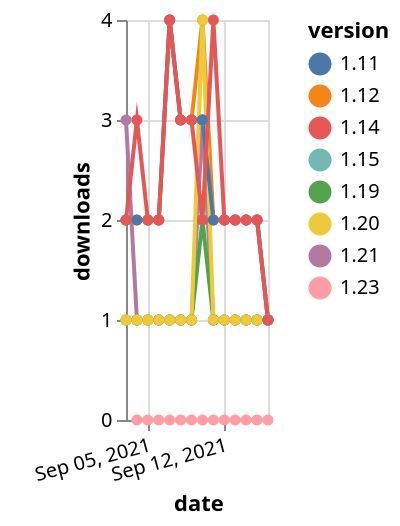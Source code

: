 {"$schema": "https://vega.github.io/schema/vega-lite/v5.json", "description": "A simple bar chart with embedded data.", "data": {"values": [{"date": "2021-09-03", "total": 2668, "delta": 2, "version": "1.12"}, {"date": "2021-09-04", "total": 2670, "delta": 2, "version": "1.12"}, {"date": "2021-09-05", "total": 2672, "delta": 2, "version": "1.12"}, {"date": "2021-09-06", "total": 2674, "delta": 2, "version": "1.12"}, {"date": "2021-09-07", "total": 2678, "delta": 4, "version": "1.12"}, {"date": "2021-09-08", "total": 2681, "delta": 3, "version": "1.12"}, {"date": "2021-09-09", "total": 2684, "delta": 3, "version": "1.12"}, {"date": "2021-09-10", "total": 2688, "delta": 4, "version": "1.12"}, {"date": "2021-09-11", "total": 2690, "delta": 2, "version": "1.12"}, {"date": "2021-09-12", "total": 2692, "delta": 2, "version": "1.12"}, {"date": "2021-09-13", "total": 2694, "delta": 2, "version": "1.12"}, {"date": "2021-09-14", "total": 2696, "delta": 2, "version": "1.12"}, {"date": "2021-09-15", "total": 2698, "delta": 2, "version": "1.12"}, {"date": "2021-09-16", "total": 2699, "delta": 1, "version": "1.12"}, {"date": "2021-09-03", "total": 404, "delta": 1, "version": "1.15"}, {"date": "2021-09-04", "total": 405, "delta": 1, "version": "1.15"}, {"date": "2021-09-05", "total": 406, "delta": 1, "version": "1.15"}, {"date": "2021-09-06", "total": 407, "delta": 1, "version": "1.15"}, {"date": "2021-09-07", "total": 408, "delta": 1, "version": "1.15"}, {"date": "2021-09-08", "total": 409, "delta": 1, "version": "1.15"}, {"date": "2021-09-09", "total": 410, "delta": 1, "version": "1.15"}, {"date": "2021-09-10", "total": 413, "delta": 3, "version": "1.15"}, {"date": "2021-09-11", "total": 414, "delta": 1, "version": "1.15"}, {"date": "2021-09-12", "total": 415, "delta": 1, "version": "1.15"}, {"date": "2021-09-13", "total": 416, "delta": 1, "version": "1.15"}, {"date": "2021-09-14", "total": 417, "delta": 1, "version": "1.15"}, {"date": "2021-09-15", "total": 418, "delta": 1, "version": "1.15"}, {"date": "2021-09-16", "total": 419, "delta": 1, "version": "1.15"}, {"date": "2021-09-03", "total": 309, "delta": 3, "version": "1.21"}, {"date": "2021-09-04", "total": 310, "delta": 1, "version": "1.21"}, {"date": "2021-09-05", "total": 311, "delta": 1, "version": "1.21"}, {"date": "2021-09-06", "total": 312, "delta": 1, "version": "1.21"}, {"date": "2021-09-07", "total": 313, "delta": 1, "version": "1.21"}, {"date": "2021-09-08", "total": 314, "delta": 1, "version": "1.21"}, {"date": "2021-09-09", "total": 315, "delta": 1, "version": "1.21"}, {"date": "2021-09-10", "total": 318, "delta": 3, "version": "1.21"}, {"date": "2021-09-11", "total": 319, "delta": 1, "version": "1.21"}, {"date": "2021-09-12", "total": 320, "delta": 1, "version": "1.21"}, {"date": "2021-09-13", "total": 321, "delta": 1, "version": "1.21"}, {"date": "2021-09-14", "total": 322, "delta": 1, "version": "1.21"}, {"date": "2021-09-15", "total": 323, "delta": 1, "version": "1.21"}, {"date": "2021-09-16", "total": 324, "delta": 1, "version": "1.21"}, {"date": "2021-09-03", "total": 271, "delta": 1, "version": "1.19"}, {"date": "2021-09-04", "total": 272, "delta": 1, "version": "1.19"}, {"date": "2021-09-05", "total": 273, "delta": 1, "version": "1.19"}, {"date": "2021-09-06", "total": 274, "delta": 1, "version": "1.19"}, {"date": "2021-09-07", "total": 275, "delta": 1, "version": "1.19"}, {"date": "2021-09-08", "total": 276, "delta": 1, "version": "1.19"}, {"date": "2021-09-09", "total": 277, "delta": 1, "version": "1.19"}, {"date": "2021-09-10", "total": 279, "delta": 2, "version": "1.19"}, {"date": "2021-09-11", "total": 280, "delta": 1, "version": "1.19"}, {"date": "2021-09-12", "total": 281, "delta": 1, "version": "1.19"}, {"date": "2021-09-13", "total": 282, "delta": 1, "version": "1.19"}, {"date": "2021-09-14", "total": 283, "delta": 1, "version": "1.19"}, {"date": "2021-09-15", "total": 284, "delta": 1, "version": "1.19"}, {"date": "2021-09-16", "total": 285, "delta": 1, "version": "1.19"}, {"date": "2021-09-03", "total": 362, "delta": 1, "version": "1.20"}, {"date": "2021-09-04", "total": 363, "delta": 1, "version": "1.20"}, {"date": "2021-09-05", "total": 364, "delta": 1, "version": "1.20"}, {"date": "2021-09-06", "total": 365, "delta": 1, "version": "1.20"}, {"date": "2021-09-07", "total": 366, "delta": 1, "version": "1.20"}, {"date": "2021-09-08", "total": 367, "delta": 1, "version": "1.20"}, {"date": "2021-09-09", "total": 368, "delta": 1, "version": "1.20"}, {"date": "2021-09-10", "total": 372, "delta": 4, "version": "1.20"}, {"date": "2021-09-11", "total": 373, "delta": 1, "version": "1.20"}, {"date": "2021-09-12", "total": 374, "delta": 1, "version": "1.20"}, {"date": "2021-09-13", "total": 375, "delta": 1, "version": "1.20"}, {"date": "2021-09-14", "total": 376, "delta": 1, "version": "1.20"}, {"date": "2021-09-15", "total": 377, "delta": 1, "version": "1.20"}, {"date": "2021-09-16", "total": 378, "delta": 1, "version": "1.20"}, {"date": "2021-09-03", "total": 2910, "delta": 2, "version": "1.11"}, {"date": "2021-09-04", "total": 2912, "delta": 2, "version": "1.11"}, {"date": "2021-09-05", "total": 2914, "delta": 2, "version": "1.11"}, {"date": "2021-09-06", "total": 2916, "delta": 2, "version": "1.11"}, {"date": "2021-09-07", "total": 2920, "delta": 4, "version": "1.11"}, {"date": "2021-09-08", "total": 2923, "delta": 3, "version": "1.11"}, {"date": "2021-09-09", "total": 2926, "delta": 3, "version": "1.11"}, {"date": "2021-09-10", "total": 2929, "delta": 3, "version": "1.11"}, {"date": "2021-09-11", "total": 2931, "delta": 2, "version": "1.11"}, {"date": "2021-09-12", "total": 2933, "delta": 2, "version": "1.11"}, {"date": "2021-09-13", "total": 2935, "delta": 2, "version": "1.11"}, {"date": "2021-09-14", "total": 2937, "delta": 2, "version": "1.11"}, {"date": "2021-09-15", "total": 2939, "delta": 2, "version": "1.11"}, {"date": "2021-09-16", "total": 2940, "delta": 1, "version": "1.11"}, {"date": "2021-09-04", "total": 12, "delta": 0, "version": "1.23"}, {"date": "2021-09-05", "total": 17, "delta": 0, "version": "1.23"}, {"date": "2021-09-06", "total": 18, "delta": 0, "version": "1.23"}, {"date": "2021-09-07", "total": 21, "delta": 0, "version": "1.23"}, {"date": "2021-09-08", "total": 22, "delta": 0, "version": "1.23"}, {"date": "2021-09-09", "total": 23, "delta": 0, "version": "1.23"}, {"date": "2021-09-10", "total": 25, "delta": 0, "version": "1.23"}, {"date": "2021-09-11", "total": 28, "delta": 0, "version": "1.23"}, {"date": "2021-09-12", "total": 31, "delta": 0, "version": "1.23"}, {"date": "2021-09-13", "total": 32, "delta": 0, "version": "1.23"}, {"date": "2021-09-14", "total": 35, "delta": 0, "version": "1.23"}, {"date": "2021-09-15", "total": 36, "delta": 0, "version": "1.23"}, {"date": "2021-09-16", "total": 37, "delta": 0, "version": "1.23"}, {"date": "2021-09-03", "total": 2708, "delta": 2, "version": "1.14"}, {"date": "2021-09-04", "total": 2711, "delta": 3, "version": "1.14"}, {"date": "2021-09-05", "total": 2713, "delta": 2, "version": "1.14"}, {"date": "2021-09-06", "total": 2715, "delta": 2, "version": "1.14"}, {"date": "2021-09-07", "total": 2719, "delta": 4, "version": "1.14"}, {"date": "2021-09-08", "total": 2722, "delta": 3, "version": "1.14"}, {"date": "2021-09-09", "total": 2725, "delta": 3, "version": "1.14"}, {"date": "2021-09-10", "total": 2727, "delta": 2, "version": "1.14"}, {"date": "2021-09-11", "total": 2731, "delta": 4, "version": "1.14"}, {"date": "2021-09-12", "total": 2733, "delta": 2, "version": "1.14"}, {"date": "2021-09-13", "total": 2735, "delta": 2, "version": "1.14"}, {"date": "2021-09-14", "total": 2737, "delta": 2, "version": "1.14"}, {"date": "2021-09-15", "total": 2739, "delta": 2, "version": "1.14"}, {"date": "2021-09-16", "total": 2740, "delta": 1, "version": "1.14"}]}, "width": "container", "mark": {"type": "line", "point": {"filled": true}}, "encoding": {"x": {"field": "date", "type": "temporal", "timeUnit": "yearmonthdate", "title": "date", "axis": {"labelAngle": -15}}, "y": {"field": "delta", "type": "quantitative", "title": "downloads"}, "color": {"field": "version", "type": "nominal"}, "tooltip": {"field": "delta"}}}